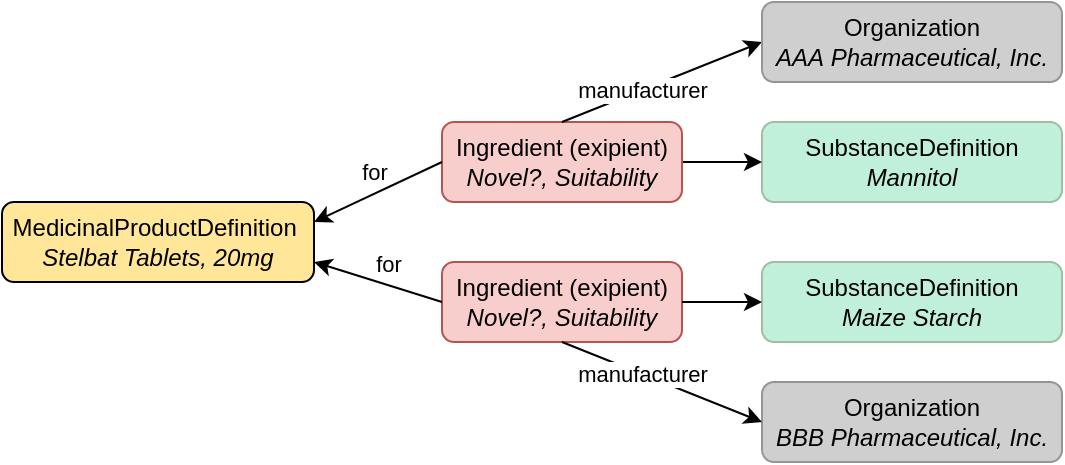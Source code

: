 <mxfile version="21.6.8" type="device">
  <diagram id="C5RBs43oDa-KdzZeNtuy" name="Page-1">
    <mxGraphModel dx="493" dy="2630" grid="1" gridSize="10" guides="1" tooltips="1" connect="1" arrows="1" fold="1" page="1" pageScale="1" pageWidth="827" pageHeight="1169" math="0" shadow="0">
      <root>
        <mxCell id="WIyWlLk6GJQsqaUBKTNV-0" />
        <mxCell id="WIyWlLk6GJQsqaUBKTNV-1" parent="WIyWlLk6GJQsqaUBKTNV-0" />
        <mxCell id="PtvGfc8u3fFPzmpzfyYF-7" value="MedicinalProductDefinition&amp;nbsp;&lt;br&gt;&lt;i style=&quot;border-color: var(--border-color);&quot;&gt;Stelbat Tablets, 20mg&lt;/i&gt;" style="rounded=1;whiteSpace=wrap;html=1;fontSize=12;glass=0;strokeWidth=1;shadow=0;fillColor=#ffe699;" parent="WIyWlLk6GJQsqaUBKTNV-1" vertex="1">
          <mxGeometry x="80" y="-1080" width="156" height="40" as="geometry" />
        </mxCell>
        <mxCell id="IEeFdyCGopTc3gh3-DFE-2" value="SubstanceDefinition&lt;br&gt;&lt;i style=&quot;border-color: var(--border-color);&quot;&gt;Mannitol&lt;/i&gt;" style="rounded=1;whiteSpace=wrap;html=1;fontSize=12;glass=0;strokeWidth=1;shadow=0;fillColor=#c1f0da;strokeColor=#9ebda2;" parent="WIyWlLk6GJQsqaUBKTNV-1" vertex="1">
          <mxGeometry x="460" y="-1120" width="150" height="40" as="geometry" />
        </mxCell>
        <mxCell id="IEeFdyCGopTc3gh3-DFE-3" value="" style="endArrow=classic;html=1;rounded=0;exitX=1;exitY=0.5;exitDx=0;exitDy=0;entryX=0;entryY=0.5;entryDx=0;entryDy=0;" parent="WIyWlLk6GJQsqaUBKTNV-1" source="bwwu2G-xtIND38kB5rFb-2" edge="1" target="IEeFdyCGopTc3gh3-DFE-2">
          <mxGeometry x="-0.333" y="-2" width="50" height="50" relative="1" as="geometry">
            <mxPoint x="420" y="-1050" as="sourcePoint" />
            <mxPoint x="460" y="-1050" as="targetPoint" />
            <mxPoint as="offset" />
          </mxGeometry>
        </mxCell>
        <mxCell id="bwwu2G-xtIND38kB5rFb-2" value="Ingredient (exipient)&lt;br&gt;&lt;i&gt;Novel?, Suitability&lt;/i&gt;" style="rounded=1;whiteSpace=wrap;html=1;fontSize=12;glass=0;strokeWidth=1;shadow=0;fillColor=#f8cecc;strokeColor=#b85450;" parent="WIyWlLk6GJQsqaUBKTNV-1" vertex="1">
          <mxGeometry x="300" y="-1120" width="120" height="40" as="geometry" />
        </mxCell>
        <mxCell id="bwwu2G-xtIND38kB5rFb-4" value="Ingredient (exipient)&lt;br style=&quot;border-color: var(--border-color);&quot;&gt;&lt;i style=&quot;border-color: var(--border-color);&quot;&gt;Novel?, Suitability&lt;/i&gt;" style="rounded=1;whiteSpace=wrap;html=1;fontSize=12;glass=0;strokeWidth=1;shadow=0;fillColor=#f8cecc;strokeColor=#b85450;" parent="WIyWlLk6GJQsqaUBKTNV-1" vertex="1">
          <mxGeometry x="300" y="-1050" width="120" height="40" as="geometry" />
        </mxCell>
        <mxCell id="bwwu2G-xtIND38kB5rFb-5" value="SubstanceDefinition&lt;br&gt;&lt;i&gt;Maize Starch&lt;/i&gt;" style="rounded=1;whiteSpace=wrap;html=1;fontSize=12;glass=0;strokeWidth=1;shadow=0;fillColor=#c1f0da;strokeColor=#9ebda2;" parent="WIyWlLk6GJQsqaUBKTNV-1" vertex="1">
          <mxGeometry x="460" y="-1050" width="150" height="40" as="geometry" />
        </mxCell>
        <mxCell id="bwwu2G-xtIND38kB5rFb-7" value="for" style="endArrow=classic;html=1;rounded=0;exitX=0;exitY=0.5;exitDx=0;exitDy=0;entryX=1;entryY=0.25;entryDx=0;entryDy=0;" parent="WIyWlLk6GJQsqaUBKTNV-1" source="bwwu2G-xtIND38kB5rFb-2" target="PtvGfc8u3fFPzmpzfyYF-7" edge="1">
          <mxGeometry x="-0.062" y="-10" width="50" height="50" relative="1" as="geometry">
            <mxPoint x="310" y="-1050" as="sourcePoint" />
            <mxPoint x="240" y="-1060" as="targetPoint" />
            <mxPoint as="offset" />
          </mxGeometry>
        </mxCell>
        <mxCell id="bwwu2G-xtIND38kB5rFb-8" value="for" style="endArrow=classic;html=1;rounded=0;exitX=0;exitY=0.5;exitDx=0;exitDy=0;entryX=1;entryY=0.75;entryDx=0;entryDy=0;" parent="WIyWlLk6GJQsqaUBKTNV-1" source="bwwu2G-xtIND38kB5rFb-4" target="PtvGfc8u3fFPzmpzfyYF-7" edge="1">
          <mxGeometry x="-0.062" y="-10" width="50" height="50" relative="1" as="geometry">
            <mxPoint x="310" y="-1100" as="sourcePoint" />
            <mxPoint x="246" y="-1060" as="targetPoint" />
            <mxPoint as="offset" />
          </mxGeometry>
        </mxCell>
        <mxCell id="bwwu2G-xtIND38kB5rFb-10" value="" style="endArrow=classic;html=1;rounded=0;exitX=1;exitY=0.5;exitDx=0;exitDy=0;entryX=0;entryY=0.5;entryDx=0;entryDy=0;" parent="WIyWlLk6GJQsqaUBKTNV-1" source="bwwu2G-xtIND38kB5rFb-4" target="bwwu2G-xtIND38kB5rFb-5" edge="1">
          <mxGeometry x="-0.333" y="-2" width="50" height="50" relative="1" as="geometry">
            <mxPoint x="430" y="-1100" as="sourcePoint" />
            <mxPoint x="470" y="-1100" as="targetPoint" />
            <mxPoint as="offset" />
          </mxGeometry>
        </mxCell>
        <mxCell id="nYfhNly5zc0I7Y5ixZCs-0" value="Organization&lt;br&gt;&lt;i&gt;BBB Pharmaceutical, Inc.&lt;/i&gt;" style="rounded=1;whiteSpace=wrap;html=1;fontSize=12;glass=0;strokeWidth=1;shadow=0;fillColor=#cfcfcf;strokeColor=#949494;" vertex="1" parent="WIyWlLk6GJQsqaUBKTNV-1">
          <mxGeometry x="460" y="-990" width="150" height="40" as="geometry" />
        </mxCell>
        <mxCell id="nYfhNly5zc0I7Y5ixZCs-1" value="manufacturer" style="endArrow=classic;html=1;rounded=0;exitX=0.5;exitY=1;exitDx=0;exitDy=0;entryX=0;entryY=0.5;entryDx=0;entryDy=0;" edge="1" parent="WIyWlLk6GJQsqaUBKTNV-1" source="bwwu2G-xtIND38kB5rFb-4" target="nYfhNly5zc0I7Y5ixZCs-0">
          <mxGeometry x="-0.2" width="50" height="50" relative="1" as="geometry">
            <mxPoint x="310" y="-1020" as="sourcePoint" />
            <mxPoint x="246" y="-1040" as="targetPoint" />
            <mxPoint as="offset" />
          </mxGeometry>
        </mxCell>
        <mxCell id="nYfhNly5zc0I7Y5ixZCs-2" value="manufacturer" style="endArrow=classic;html=1;rounded=0;exitX=0.5;exitY=0;exitDx=0;exitDy=0;entryX=0;entryY=0.5;entryDx=0;entryDy=0;" edge="1" parent="WIyWlLk6GJQsqaUBKTNV-1" source="bwwu2G-xtIND38kB5rFb-2" target="nYfhNly5zc0I7Y5ixZCs-3">
          <mxGeometry x="-0.2" width="50" height="50" relative="1" as="geometry">
            <mxPoint x="370" y="-1000" as="sourcePoint" />
            <mxPoint x="360" y="-1160" as="targetPoint" />
            <mxPoint as="offset" />
          </mxGeometry>
        </mxCell>
        <mxCell id="nYfhNly5zc0I7Y5ixZCs-3" value="Organization&lt;br&gt;&lt;i&gt;AAA&amp;nbsp;Pharmaceutical, Inc.&lt;/i&gt;" style="rounded=1;whiteSpace=wrap;html=1;fontSize=12;glass=0;strokeWidth=1;shadow=0;fillColor=#cfcfcf;strokeColor=#949494;" vertex="1" parent="WIyWlLk6GJQsqaUBKTNV-1">
          <mxGeometry x="460" y="-1180" width="150" height="40" as="geometry" />
        </mxCell>
      </root>
    </mxGraphModel>
  </diagram>
</mxfile>
